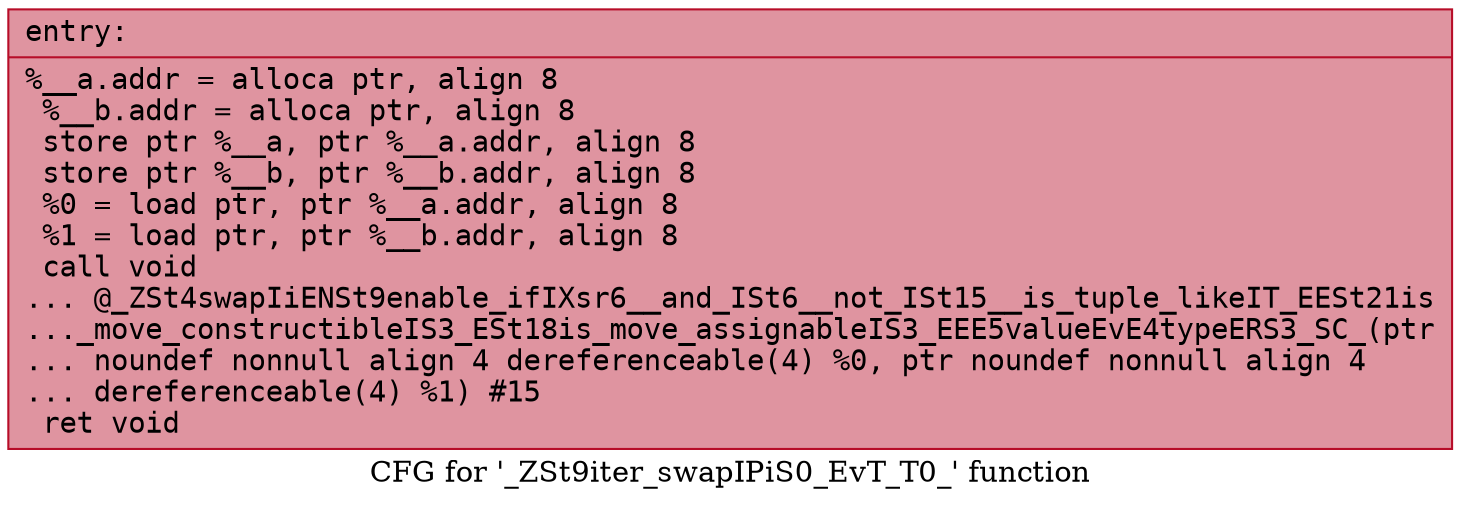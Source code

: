digraph "CFG for '_ZSt9iter_swapIPiS0_EvT_T0_' function" {
	label="CFG for '_ZSt9iter_swapIPiS0_EvT_T0_' function";

	Node0x55aea936bea0 [shape=record,color="#b70d28ff", style=filled, fillcolor="#b70d2870" fontname="Courier",label="{entry:\l|  %__a.addr = alloca ptr, align 8\l  %__b.addr = alloca ptr, align 8\l  store ptr %__a, ptr %__a.addr, align 8\l  store ptr %__b, ptr %__b.addr, align 8\l  %0 = load ptr, ptr %__a.addr, align 8\l  %1 = load ptr, ptr %__b.addr, align 8\l  call void\l... @_ZSt4swapIiENSt9enable_ifIXsr6__and_ISt6__not_ISt15__is_tuple_likeIT_EESt21is\l..._move_constructibleIS3_ESt18is_move_assignableIS3_EEE5valueEvE4typeERS3_SC_(ptr\l... noundef nonnull align 4 dereferenceable(4) %0, ptr noundef nonnull align 4\l... dereferenceable(4) %1) #15\l  ret void\l}"];
}
